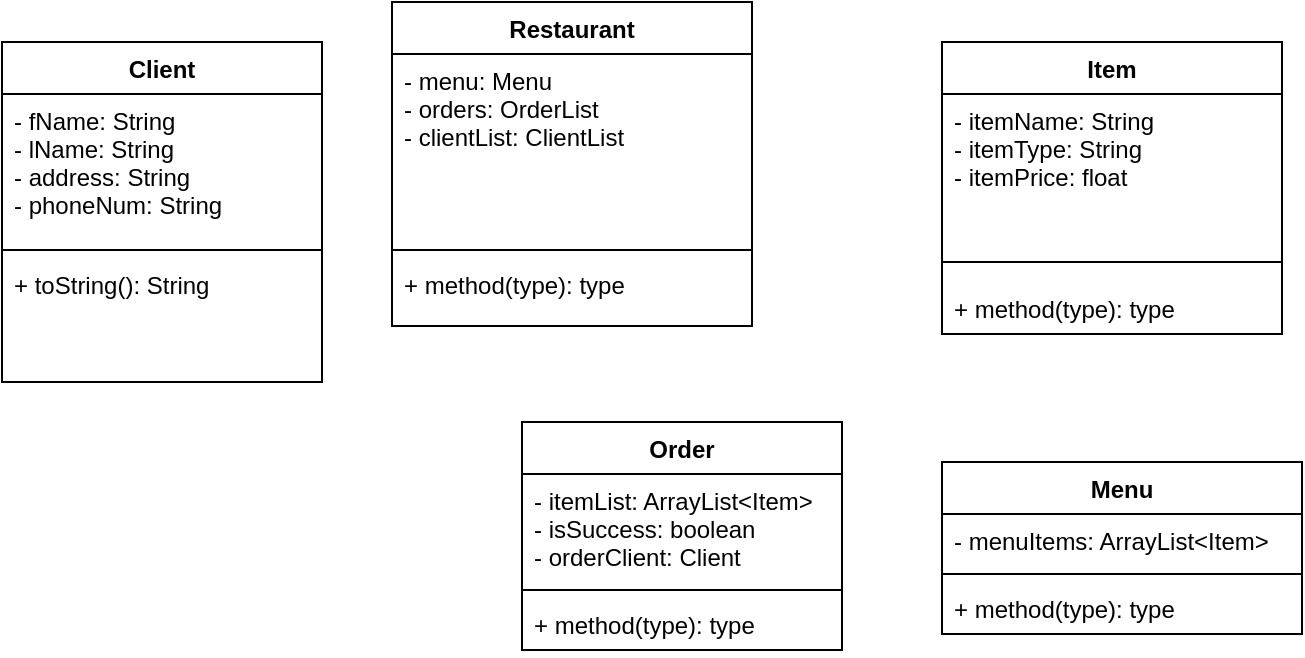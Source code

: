 <mxfile version="14.4.2" type="device" pages="2"><diagram id="PePM_l8tt3Bx5BFa8gai" name="Page-1"><mxGraphModel dx="1365" dy="603" grid="1" gridSize="10" guides="1" tooltips="1" connect="1" arrows="1" fold="1" page="1" pageScale="1" pageWidth="850" pageHeight="1100" math="0" shadow="0"><root><mxCell id="0"/><mxCell id="1" parent="0"/><mxCell id="UW1maT7jQTfdySX1hbXa-1" value="Client" style="swimlane;fontStyle=1;align=center;verticalAlign=top;childLayout=stackLayout;horizontal=1;startSize=26;horizontalStack=0;resizeParent=1;resizeParentMax=0;resizeLast=0;collapsible=1;marginBottom=0;" vertex="1" parent="1"><mxGeometry x="50" y="80" width="160" height="170" as="geometry"/></mxCell><mxCell id="UW1maT7jQTfdySX1hbXa-2" value="- fName: String&#10;- lName: String&#10;- address: String&#10;- phoneNum: String&#10;" style="text;strokeColor=none;fillColor=none;align=left;verticalAlign=top;spacingLeft=4;spacingRight=4;overflow=hidden;rotatable=0;points=[[0,0.5],[1,0.5]];portConstraint=eastwest;" vertex="1" parent="UW1maT7jQTfdySX1hbXa-1"><mxGeometry y="26" width="160" height="74" as="geometry"/></mxCell><mxCell id="UW1maT7jQTfdySX1hbXa-3" value="" style="line;strokeWidth=1;fillColor=none;align=left;verticalAlign=middle;spacingTop=-1;spacingLeft=3;spacingRight=3;rotatable=0;labelPosition=right;points=[];portConstraint=eastwest;" vertex="1" parent="UW1maT7jQTfdySX1hbXa-1"><mxGeometry y="100" width="160" height="8" as="geometry"/></mxCell><mxCell id="UW1maT7jQTfdySX1hbXa-4" value="+ toString(): String" style="text;strokeColor=none;fillColor=none;align=left;verticalAlign=top;spacingLeft=4;spacingRight=4;overflow=hidden;rotatable=0;points=[[0,0.5],[1,0.5]];portConstraint=eastwest;" vertex="1" parent="UW1maT7jQTfdySX1hbXa-1"><mxGeometry y="108" width="160" height="62" as="geometry"/></mxCell><mxCell id="UW1maT7jQTfdySX1hbXa-7" value="Item" style="swimlane;fontStyle=1;align=center;verticalAlign=top;childLayout=stackLayout;horizontal=1;startSize=26;horizontalStack=0;resizeParent=1;resizeParentMax=0;resizeLast=0;collapsible=1;marginBottom=0;" vertex="1" parent="1"><mxGeometry x="520" y="80" width="170" height="146" as="geometry"/></mxCell><mxCell id="UW1maT7jQTfdySX1hbXa-8" value="- itemName: String&#10;- itemType: String&#10;- itemPrice: float" style="text;strokeColor=none;fillColor=none;align=left;verticalAlign=top;spacingLeft=4;spacingRight=4;overflow=hidden;rotatable=0;points=[[0,0.5],[1,0.5]];portConstraint=eastwest;" vertex="1" parent="UW1maT7jQTfdySX1hbXa-7"><mxGeometry y="26" width="170" height="74" as="geometry"/></mxCell><mxCell id="UW1maT7jQTfdySX1hbXa-9" value="" style="line;strokeWidth=1;fillColor=none;align=left;verticalAlign=middle;spacingTop=-1;spacingLeft=3;spacingRight=3;rotatable=0;labelPosition=right;points=[];portConstraint=eastwest;" vertex="1" parent="UW1maT7jQTfdySX1hbXa-7"><mxGeometry y="100" width="170" height="20" as="geometry"/></mxCell><mxCell id="UW1maT7jQTfdySX1hbXa-10" value="+ method(type): type" style="text;strokeColor=none;fillColor=none;align=left;verticalAlign=top;spacingLeft=4;spacingRight=4;overflow=hidden;rotatable=0;points=[[0,0.5],[1,0.5]];portConstraint=eastwest;" vertex="1" parent="UW1maT7jQTfdySX1hbXa-7"><mxGeometry y="120" width="170" height="26" as="geometry"/></mxCell><mxCell id="UW1maT7jQTfdySX1hbXa-15" value="Order" style="swimlane;fontStyle=1;align=center;verticalAlign=top;childLayout=stackLayout;horizontal=1;startSize=26;horizontalStack=0;resizeParent=1;resizeParentMax=0;resizeLast=0;collapsible=1;marginBottom=0;" vertex="1" parent="1"><mxGeometry x="310" y="270" width="160" height="114" as="geometry"/></mxCell><mxCell id="UW1maT7jQTfdySX1hbXa-16" value="- itemList: ArrayList&lt;Item&gt;&#10;- isSuccess: boolean&#10;- orderClient: Client" style="text;strokeColor=none;fillColor=none;align=left;verticalAlign=top;spacingLeft=4;spacingRight=4;overflow=hidden;rotatable=0;points=[[0,0.5],[1,0.5]];portConstraint=eastwest;" vertex="1" parent="UW1maT7jQTfdySX1hbXa-15"><mxGeometry y="26" width="160" height="54" as="geometry"/></mxCell><mxCell id="UW1maT7jQTfdySX1hbXa-17" value="" style="line;strokeWidth=1;fillColor=none;align=left;verticalAlign=middle;spacingTop=-1;spacingLeft=3;spacingRight=3;rotatable=0;labelPosition=right;points=[];portConstraint=eastwest;" vertex="1" parent="UW1maT7jQTfdySX1hbXa-15"><mxGeometry y="80" width="160" height="8" as="geometry"/></mxCell><mxCell id="UW1maT7jQTfdySX1hbXa-18" value="+ method(type): type" style="text;strokeColor=none;fillColor=none;align=left;verticalAlign=top;spacingLeft=4;spacingRight=4;overflow=hidden;rotatable=0;points=[[0,0.5],[1,0.5]];portConstraint=eastwest;" vertex="1" parent="UW1maT7jQTfdySX1hbXa-15"><mxGeometry y="88" width="160" height="26" as="geometry"/></mxCell><mxCell id="UW1maT7jQTfdySX1hbXa-19" value="Menu" style="swimlane;fontStyle=1;align=center;verticalAlign=top;childLayout=stackLayout;horizontal=1;startSize=26;horizontalStack=0;resizeParent=1;resizeParentMax=0;resizeLast=0;collapsible=1;marginBottom=0;" vertex="1" parent="1"><mxGeometry x="520" y="290" width="180" height="86" as="geometry"/></mxCell><mxCell id="UW1maT7jQTfdySX1hbXa-20" value="- menuItems: ArrayList&lt;Item&gt;" style="text;strokeColor=none;fillColor=none;align=left;verticalAlign=top;spacingLeft=4;spacingRight=4;overflow=hidden;rotatable=0;points=[[0,0.5],[1,0.5]];portConstraint=eastwest;" vertex="1" parent="UW1maT7jQTfdySX1hbXa-19"><mxGeometry y="26" width="180" height="26" as="geometry"/></mxCell><mxCell id="UW1maT7jQTfdySX1hbXa-21" value="" style="line;strokeWidth=1;fillColor=none;align=left;verticalAlign=middle;spacingTop=-1;spacingLeft=3;spacingRight=3;rotatable=0;labelPosition=right;points=[];portConstraint=eastwest;" vertex="1" parent="UW1maT7jQTfdySX1hbXa-19"><mxGeometry y="52" width="180" height="8" as="geometry"/></mxCell><mxCell id="UW1maT7jQTfdySX1hbXa-22" value="+ method(type): type" style="text;strokeColor=none;fillColor=none;align=left;verticalAlign=top;spacingLeft=4;spacingRight=4;overflow=hidden;rotatable=0;points=[[0,0.5],[1,0.5]];portConstraint=eastwest;" vertex="1" parent="UW1maT7jQTfdySX1hbXa-19"><mxGeometry y="60" width="180" height="26" as="geometry"/></mxCell><mxCell id="UW1maT7jQTfdySX1hbXa-23" value="Restaurant" style="swimlane;fontStyle=1;align=center;verticalAlign=top;childLayout=stackLayout;horizontal=1;startSize=26;horizontalStack=0;resizeParent=1;resizeParentMax=0;resizeLast=0;collapsible=1;marginBottom=0;" vertex="1" parent="1"><mxGeometry x="245" y="60" width="180" height="162" as="geometry"/></mxCell><mxCell id="UW1maT7jQTfdySX1hbXa-24" value="- menu: Menu&#10;- orders: OrderList&#10;- clientList: ClientList" style="text;strokeColor=none;fillColor=none;align=left;verticalAlign=top;spacingLeft=4;spacingRight=4;overflow=hidden;rotatable=0;points=[[0,0.5],[1,0.5]];portConstraint=eastwest;" vertex="1" parent="UW1maT7jQTfdySX1hbXa-23"><mxGeometry y="26" width="180" height="94" as="geometry"/></mxCell><mxCell id="UW1maT7jQTfdySX1hbXa-25" value="" style="line;strokeWidth=1;fillColor=none;align=left;verticalAlign=middle;spacingTop=-1;spacingLeft=3;spacingRight=3;rotatable=0;labelPosition=right;points=[];portConstraint=eastwest;" vertex="1" parent="UW1maT7jQTfdySX1hbXa-23"><mxGeometry y="120" width="180" height="8" as="geometry"/></mxCell><mxCell id="UW1maT7jQTfdySX1hbXa-26" value="+ method(type): type" style="text;strokeColor=none;fillColor=none;align=left;verticalAlign=top;spacingLeft=4;spacingRight=4;overflow=hidden;rotatable=0;points=[[0,0.5],[1,0.5]];portConstraint=eastwest;" vertex="1" parent="UW1maT7jQTfdySX1hbXa-23"><mxGeometry y="128" width="180" height="34" as="geometry"/></mxCell></root></mxGraphModel></diagram><diagram id="N5ivZaYxYcqbegxhdiAi" name="Page-2"><mxGraphModel dx="1502" dy="663" grid="1" gridSize="10" guides="1" tooltips="1" connect="1" arrows="1" fold="1" page="1" pageScale="1" pageWidth="850" pageHeight="1100" math="0" shadow="0"><root><mxCell id="u4opw1WjfvoMWK3EJ093-0"/><mxCell id="u4opw1WjfvoMWK3EJ093-1" parent="u4opw1WjfvoMWK3EJ093-0"/></root></mxGraphModel></diagram></mxfile>